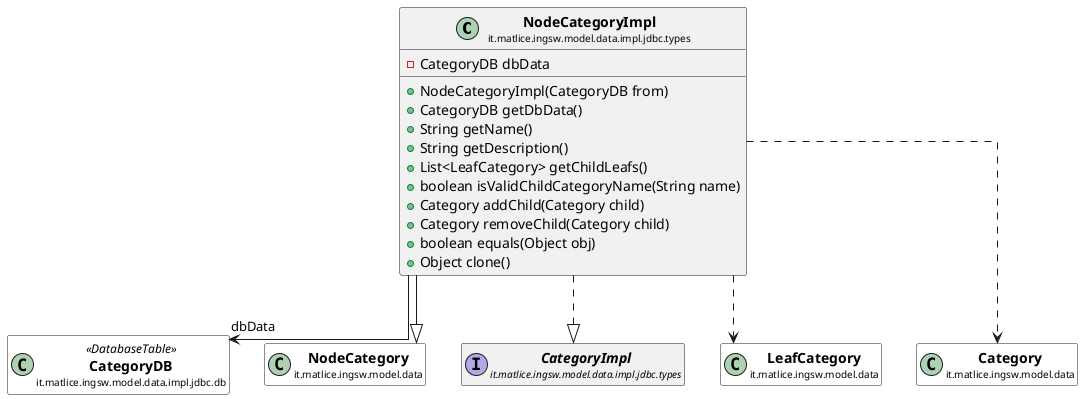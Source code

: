 @startuml

skinparam svgLinkTarget _parent
skinparam linetype ortho
set namespaceSeparator none
class "<b><size:14>NodeCategoryImpl</b>\n<size:10>it.matlice.ingsw.model.data.impl.jdbc.types" as it.matlice.ingsw.model.data.impl.jdbc.types.NodeCategoryImpl  [[../../../../../../../../it/matlice/ingsw/model/data/impl/jdbc/types/NodeCategoryImpl.html{it.matlice.ingsw.model.data.impl.jdbc.types.NodeCategoryImpl}]] {
-CategoryDB dbData
+NodeCategoryImpl(CategoryDB from)
+CategoryDB getDbData()
+String getName()
+String getDescription()
+List<LeafCategory> getChildLeafs()
+boolean isValidChildCategoryName(String name)
+Category addChild(Category child)
+Category removeChild(Category child)
+boolean equals(Object obj)
+Object clone()
}


class "<b><size:14>CategoryDB</b>\n<size:10>it.matlice.ingsw.model.data.impl.jdbc.db" as it.matlice.ingsw.model.data.impl.jdbc.db.CategoryDB <<DatabaseTable>> [[../../../../../../../../it/matlice/ingsw/model/data/impl/jdbc/db/CategoryDB.html{it.matlice.ingsw.model.data.impl.jdbc.db.CategoryDB}]] #white {
}

hide it.matlice.ingsw.model.data.impl.jdbc.db.CategoryDB fields
hide it.matlice.ingsw.model.data.impl.jdbc.db.CategoryDB methods

it.matlice.ingsw.model.data.impl.jdbc.types.NodeCategoryImpl -->  "dbData" it.matlice.ingsw.model.data.impl.jdbc.db.CategoryDB

class "<b><size:14>NodeCategory</b>\n<size:10>it.matlice.ingsw.model.data" as it.matlice.ingsw.model.data.NodeCategory  [[../../../../../../../../it/matlice/ingsw/model/data/NodeCategory.html{it.matlice.ingsw.model.data.NodeCategory}]] #white {
}

hide it.matlice.ingsw.model.data.NodeCategory fields
hide it.matlice.ingsw.model.data.NodeCategory methods

it.matlice.ingsw.model.data.impl.jdbc.types.NodeCategoryImpl --|> it.matlice.ingsw.model.data.NodeCategory

interface "<b><size:14>CategoryImpl</b>\n<size:10>it.matlice.ingsw.model.data.impl.jdbc.types" as it.matlice.ingsw.model.data.impl.jdbc.types.CategoryImpl  [[../../../../../../../../it/matlice/ingsw/model/data/impl/jdbc/types/CategoryImpl.html{it.matlice.ingsw.model.data.impl.jdbc.types.CategoryImpl}]] {
}

hide it.matlice.ingsw.model.data.impl.jdbc.types.CategoryImpl fields
hide it.matlice.ingsw.model.data.impl.jdbc.types.CategoryImpl methods

it.matlice.ingsw.model.data.impl.jdbc.types.NodeCategoryImpl ..|> it.matlice.ingsw.model.data.impl.jdbc.types.CategoryImpl


class "<b><size:14>LeafCategory</b>\n<size:10>it.matlice.ingsw.model.data" as it.matlice.ingsw.model.data.LeafCategory  [[../../../../../../../../it/matlice/ingsw/model/data/LeafCategory.html{it.matlice.ingsw.model.data.LeafCategory}]] #white {
}

hide it.matlice.ingsw.model.data.LeafCategory fields
hide it.matlice.ingsw.model.data.LeafCategory methods

it.matlice.ingsw.model.data.impl.jdbc.types.NodeCategoryImpl ..> it.matlice.ingsw.model.data.LeafCategory

class "<b><size:14>Category</b>\n<size:10>it.matlice.ingsw.model.data" as it.matlice.ingsw.model.data.Category  [[../../../../../../../../it/matlice/ingsw/model/data/Category.html{it.matlice.ingsw.model.data.Category}]] #white {
}

hide it.matlice.ingsw.model.data.Category fields
hide it.matlice.ingsw.model.data.Category methods

it.matlice.ingsw.model.data.impl.jdbc.types.NodeCategoryImpl ..> it.matlice.ingsw.model.data.Category


@enduml
